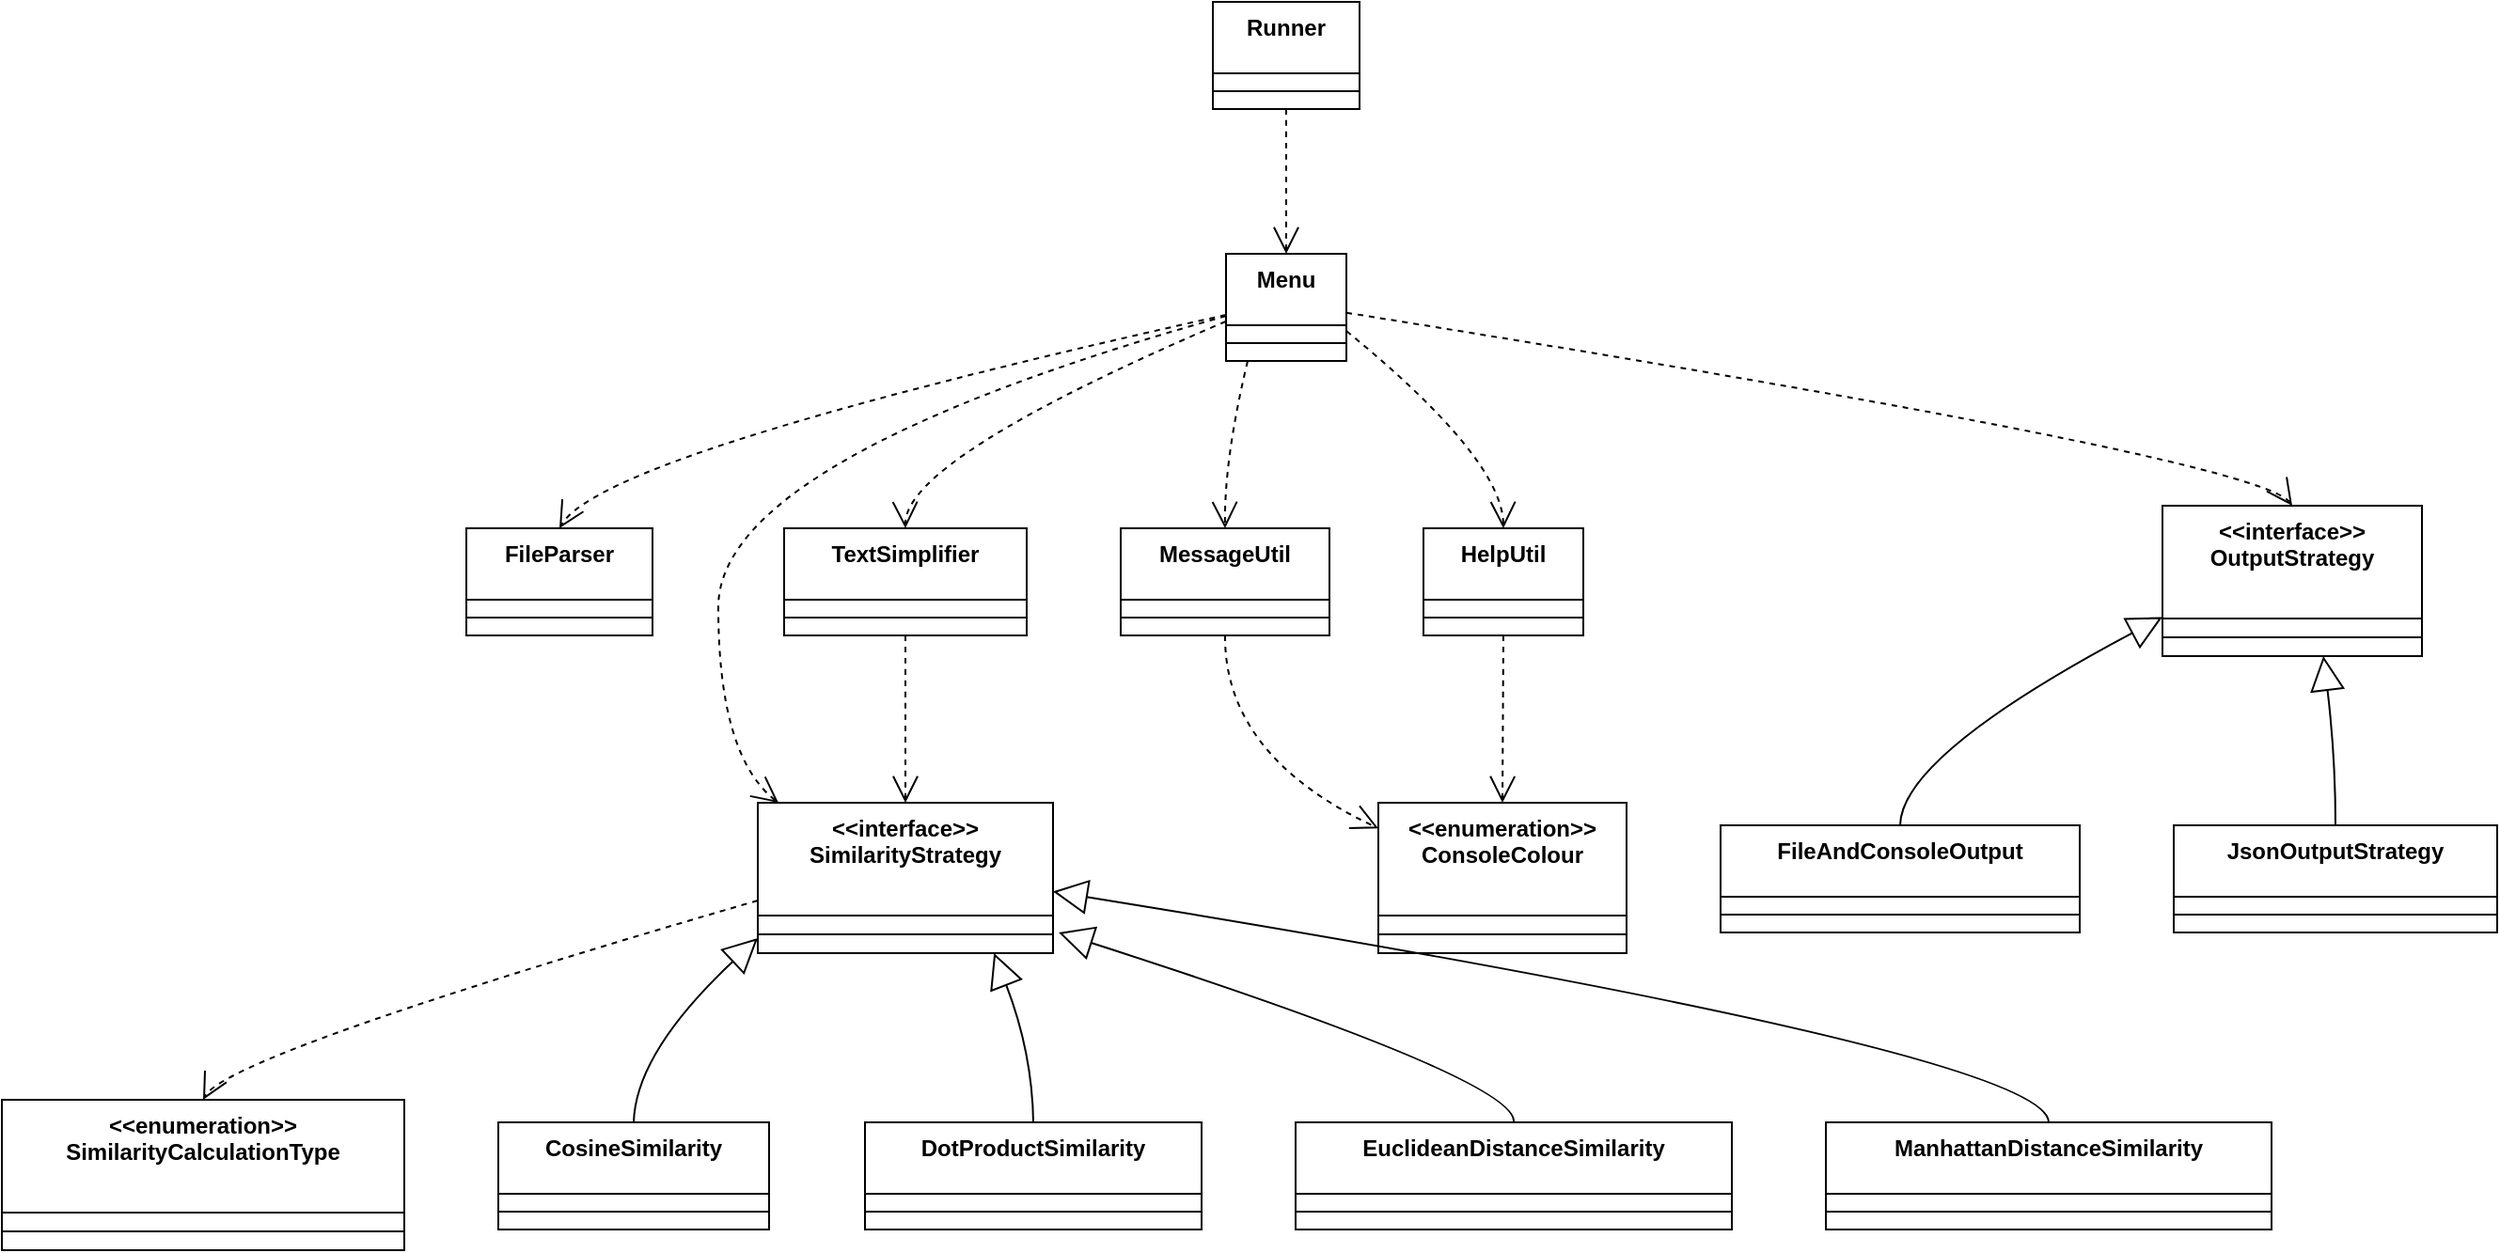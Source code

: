<mxfile version="26.0.4">
  <diagram name="Page-1" id="thyyxiPyC0K55dy1varB">
    <mxGraphModel dx="1975" dy="1140" grid="1" gridSize="10" guides="1" tooltips="1" connect="1" arrows="1" fold="1" page="1" pageScale="1" pageWidth="827" pageHeight="1169" math="0" shadow="0">
      <root>
        <mxCell id="0" />
        <mxCell id="1" parent="0" />
        <mxCell id="C-kt5MMKL2KP2r_FfIWk-170" value="Runner" style="swimlane;fontStyle=1;align=center;verticalAlign=top;childLayout=stackLayout;horizontal=1;startSize=38;horizontalStack=0;resizeParent=1;resizeParentMax=0;resizeLast=0;collapsible=0;marginBottom=0;" vertex="1" parent="1">
          <mxGeometry x="664" y="20" width="78" height="57" as="geometry" />
        </mxCell>
        <mxCell id="C-kt5MMKL2KP2r_FfIWk-171" style="line;strokeWidth=1;fillColor=none;align=left;verticalAlign=middle;spacingTop=-1;spacingLeft=3;spacingRight=3;rotatable=0;labelPosition=right;points=[];portConstraint=eastwest;strokeColor=inherit;" vertex="1" parent="C-kt5MMKL2KP2r_FfIWk-170">
          <mxGeometry y="38" width="78" height="19" as="geometry" />
        </mxCell>
        <mxCell id="C-kt5MMKL2KP2r_FfIWk-172" value="Menu" style="swimlane;fontStyle=1;align=center;verticalAlign=top;childLayout=stackLayout;horizontal=1;startSize=38;horizontalStack=0;resizeParent=1;resizeParentMax=0;resizeLast=0;collapsible=0;marginBottom=0;" vertex="1" parent="1">
          <mxGeometry x="671" y="154" width="64" height="57" as="geometry" />
        </mxCell>
        <mxCell id="C-kt5MMKL2KP2r_FfIWk-173" style="line;strokeWidth=1;fillColor=none;align=left;verticalAlign=middle;spacingTop=-1;spacingLeft=3;spacingRight=3;rotatable=0;labelPosition=right;points=[];portConstraint=eastwest;strokeColor=inherit;" vertex="1" parent="C-kt5MMKL2KP2r_FfIWk-172">
          <mxGeometry y="38" width="64" height="19" as="geometry" />
        </mxCell>
        <mxCell id="C-kt5MMKL2KP2r_FfIWk-174" value="FileParser" style="swimlane;fontStyle=1;align=center;verticalAlign=top;childLayout=stackLayout;horizontal=1;startSize=38;horizontalStack=0;resizeParent=1;resizeParentMax=0;resizeLast=0;collapsible=0;marginBottom=0;" vertex="1" parent="1">
          <mxGeometry x="267" y="300" width="99" height="57" as="geometry" />
        </mxCell>
        <mxCell id="C-kt5MMKL2KP2r_FfIWk-175" style="line;strokeWidth=1;fillColor=none;align=left;verticalAlign=middle;spacingTop=-1;spacingLeft=3;spacingRight=3;rotatable=0;labelPosition=right;points=[];portConstraint=eastwest;strokeColor=inherit;" vertex="1" parent="C-kt5MMKL2KP2r_FfIWk-174">
          <mxGeometry y="38" width="99" height="19" as="geometry" />
        </mxCell>
        <mxCell id="C-kt5MMKL2KP2r_FfIWk-176" value="TextSimplifier" style="swimlane;fontStyle=1;align=center;verticalAlign=top;childLayout=stackLayout;horizontal=1;startSize=38;horizontalStack=0;resizeParent=1;resizeParentMax=0;resizeLast=0;collapsible=0;marginBottom=0;" vertex="1" parent="1">
          <mxGeometry x="436" y="300" width="129" height="57" as="geometry" />
        </mxCell>
        <mxCell id="C-kt5MMKL2KP2r_FfIWk-177" style="line;strokeWidth=1;fillColor=none;align=left;verticalAlign=middle;spacingTop=-1;spacingLeft=3;spacingRight=3;rotatable=0;labelPosition=right;points=[];portConstraint=eastwest;strokeColor=inherit;" vertex="1" parent="C-kt5MMKL2KP2r_FfIWk-176">
          <mxGeometry y="38" width="129" height="19" as="geometry" />
        </mxCell>
        <mxCell id="C-kt5MMKL2KP2r_FfIWk-178" value="MessageUtil" style="swimlane;fontStyle=1;align=center;verticalAlign=top;childLayout=stackLayout;horizontal=1;startSize=38;horizontalStack=0;resizeParent=1;resizeParentMax=0;resizeLast=0;collapsible=0;marginBottom=0;" vertex="1" parent="1">
          <mxGeometry x="615" y="300" width="111" height="57" as="geometry" />
        </mxCell>
        <mxCell id="C-kt5MMKL2KP2r_FfIWk-179" style="line;strokeWidth=1;fillColor=none;align=left;verticalAlign=middle;spacingTop=-1;spacingLeft=3;spacingRight=3;rotatable=0;labelPosition=right;points=[];portConstraint=eastwest;strokeColor=inherit;" vertex="1" parent="C-kt5MMKL2KP2r_FfIWk-178">
          <mxGeometry y="38" width="111" height="19" as="geometry" />
        </mxCell>
        <mxCell id="C-kt5MMKL2KP2r_FfIWk-180" value="HelpUtil" style="swimlane;fontStyle=1;align=center;verticalAlign=top;childLayout=stackLayout;horizontal=1;startSize=38;horizontalStack=0;resizeParent=1;resizeParentMax=0;resizeLast=0;collapsible=0;marginBottom=0;" vertex="1" parent="1">
          <mxGeometry x="776" y="300" width="85" height="57" as="geometry" />
        </mxCell>
        <mxCell id="C-kt5MMKL2KP2r_FfIWk-181" style="line;strokeWidth=1;fillColor=none;align=left;verticalAlign=middle;spacingTop=-1;spacingLeft=3;spacingRight=3;rotatable=0;labelPosition=right;points=[];portConstraint=eastwest;strokeColor=inherit;" vertex="1" parent="C-kt5MMKL2KP2r_FfIWk-180">
          <mxGeometry y="38" width="85" height="19" as="geometry" />
        </mxCell>
        <mxCell id="C-kt5MMKL2KP2r_FfIWk-182" value="&lt;&lt;interface&gt;&gt;&#xa;SimilarityStrategy" style="swimlane;fontStyle=1;align=center;verticalAlign=top;childLayout=stackLayout;horizontal=1;startSize=60;horizontalStack=0;resizeParent=1;resizeParentMax=0;resizeLast=0;collapsible=0;marginBottom=0;" vertex="1" parent="1">
          <mxGeometry x="422" y="446" width="157" height="80" as="geometry" />
        </mxCell>
        <mxCell id="C-kt5MMKL2KP2r_FfIWk-183" style="line;strokeWidth=1;fillColor=none;align=left;verticalAlign=middle;spacingTop=-1;spacingLeft=3;spacingRight=3;rotatable=0;labelPosition=right;points=[];portConstraint=eastwest;strokeColor=inherit;" vertex="1" parent="C-kt5MMKL2KP2r_FfIWk-182">
          <mxGeometry y="60" width="157" height="20" as="geometry" />
        </mxCell>
        <mxCell id="C-kt5MMKL2KP2r_FfIWk-184" value="&lt;&lt;interface&gt;&gt;&#xa;OutputStrategy" style="swimlane;fontStyle=1;align=center;verticalAlign=top;childLayout=stackLayout;horizontal=1;startSize=60;horizontalStack=0;resizeParent=1;resizeParentMax=0;resizeLast=0;collapsible=0;marginBottom=0;" vertex="1" parent="1">
          <mxGeometry x="1169" y="288" width="138" height="80" as="geometry" />
        </mxCell>
        <mxCell id="C-kt5MMKL2KP2r_FfIWk-185" style="line;strokeWidth=1;fillColor=none;align=left;verticalAlign=middle;spacingTop=-1;spacingLeft=3;spacingRight=3;rotatable=0;labelPosition=right;points=[];portConstraint=eastwest;strokeColor=inherit;" vertex="1" parent="C-kt5MMKL2KP2r_FfIWk-184">
          <mxGeometry y="60" width="138" height="20" as="geometry" />
        </mxCell>
        <mxCell id="C-kt5MMKL2KP2r_FfIWk-186" value="&lt;&lt;enumeration&gt;&gt;&#xa;ConsoleColour" style="swimlane;fontStyle=1;align=center;verticalAlign=top;childLayout=stackLayout;horizontal=1;startSize=60;horizontalStack=0;resizeParent=1;resizeParentMax=0;resizeLast=0;collapsible=0;marginBottom=0;" vertex="1" parent="1">
          <mxGeometry x="752" y="446" width="132" height="80" as="geometry" />
        </mxCell>
        <mxCell id="C-kt5MMKL2KP2r_FfIWk-187" style="line;strokeWidth=1;fillColor=none;align=left;verticalAlign=middle;spacingTop=-1;spacingLeft=3;spacingRight=3;rotatable=0;labelPosition=right;points=[];portConstraint=eastwest;strokeColor=inherit;" vertex="1" parent="C-kt5MMKL2KP2r_FfIWk-186">
          <mxGeometry y="60" width="132" height="20" as="geometry" />
        </mxCell>
        <mxCell id="C-kt5MMKL2KP2r_FfIWk-188" value="&lt;&lt;enumeration&gt;&gt;&#xa;SimilarityCalculationType" style="swimlane;fontStyle=1;align=center;verticalAlign=top;childLayout=stackLayout;horizontal=1;startSize=60;horizontalStack=0;resizeParent=1;resizeParentMax=0;resizeLast=0;collapsible=0;marginBottom=0;" vertex="1" parent="1">
          <mxGeometry x="20" y="604" width="214" height="80" as="geometry" />
        </mxCell>
        <mxCell id="C-kt5MMKL2KP2r_FfIWk-189" style="line;strokeWidth=1;fillColor=none;align=left;verticalAlign=middle;spacingTop=-1;spacingLeft=3;spacingRight=3;rotatable=0;labelPosition=right;points=[];portConstraint=eastwest;strokeColor=inherit;" vertex="1" parent="C-kt5MMKL2KP2r_FfIWk-188">
          <mxGeometry y="60" width="214" height="20" as="geometry" />
        </mxCell>
        <mxCell id="C-kt5MMKL2KP2r_FfIWk-190" value="CosineSimilarity" style="swimlane;fontStyle=1;align=center;verticalAlign=top;childLayout=stackLayout;horizontal=1;startSize=38;horizontalStack=0;resizeParent=1;resizeParentMax=0;resizeLast=0;collapsible=0;marginBottom=0;" vertex="1" parent="1">
          <mxGeometry x="284" y="616" width="144" height="57" as="geometry" />
        </mxCell>
        <mxCell id="C-kt5MMKL2KP2r_FfIWk-191" style="line;strokeWidth=1;fillColor=none;align=left;verticalAlign=middle;spacingTop=-1;spacingLeft=3;spacingRight=3;rotatable=0;labelPosition=right;points=[];portConstraint=eastwest;strokeColor=inherit;" vertex="1" parent="C-kt5MMKL2KP2r_FfIWk-190">
          <mxGeometry y="38" width="144" height="19" as="geometry" />
        </mxCell>
        <mxCell id="C-kt5MMKL2KP2r_FfIWk-192" value="DotProductSimilarity" style="swimlane;fontStyle=1;align=center;verticalAlign=top;childLayout=stackLayout;horizontal=1;startSize=38;horizontalStack=0;resizeParent=1;resizeParentMax=0;resizeLast=0;collapsible=0;marginBottom=0;" vertex="1" parent="1">
          <mxGeometry x="479" y="616" width="179" height="57" as="geometry" />
        </mxCell>
        <mxCell id="C-kt5MMKL2KP2r_FfIWk-193" style="line;strokeWidth=1;fillColor=none;align=left;verticalAlign=middle;spacingTop=-1;spacingLeft=3;spacingRight=3;rotatable=0;labelPosition=right;points=[];portConstraint=eastwest;strokeColor=inherit;" vertex="1" parent="C-kt5MMKL2KP2r_FfIWk-192">
          <mxGeometry y="38" width="179" height="19" as="geometry" />
        </mxCell>
        <mxCell id="C-kt5MMKL2KP2r_FfIWk-194" value="EuclideanDistanceSimilarity" style="swimlane;fontStyle=1;align=center;verticalAlign=top;childLayout=stackLayout;horizontal=1;startSize=38;horizontalStack=0;resizeParent=1;resizeParentMax=0;resizeLast=0;collapsible=0;marginBottom=0;" vertex="1" parent="1">
          <mxGeometry x="708" y="616" width="232" height="57" as="geometry" />
        </mxCell>
        <mxCell id="C-kt5MMKL2KP2r_FfIWk-195" style="line;strokeWidth=1;fillColor=none;align=left;verticalAlign=middle;spacingTop=-1;spacingLeft=3;spacingRight=3;rotatable=0;labelPosition=right;points=[];portConstraint=eastwest;strokeColor=inherit;" vertex="1" parent="C-kt5MMKL2KP2r_FfIWk-194">
          <mxGeometry y="38" width="232" height="19" as="geometry" />
        </mxCell>
        <mxCell id="C-kt5MMKL2KP2r_FfIWk-196" value="ManhattanDistanceSimilarity" style="swimlane;fontStyle=1;align=center;verticalAlign=top;childLayout=stackLayout;horizontal=1;startSize=38;horizontalStack=0;resizeParent=1;resizeParentMax=0;resizeLast=0;collapsible=0;marginBottom=0;" vertex="1" parent="1">
          <mxGeometry x="990" y="616" width="237" height="57" as="geometry" />
        </mxCell>
        <mxCell id="C-kt5MMKL2KP2r_FfIWk-197" style="line;strokeWidth=1;fillColor=none;align=left;verticalAlign=middle;spacingTop=-1;spacingLeft=3;spacingRight=3;rotatable=0;labelPosition=right;points=[];portConstraint=eastwest;strokeColor=inherit;" vertex="1" parent="C-kt5MMKL2KP2r_FfIWk-196">
          <mxGeometry y="38" width="237" height="19" as="geometry" />
        </mxCell>
        <mxCell id="C-kt5MMKL2KP2r_FfIWk-198" value="FileAndConsoleOutput" style="swimlane;fontStyle=1;align=center;verticalAlign=top;childLayout=stackLayout;horizontal=1;startSize=38;horizontalStack=0;resizeParent=1;resizeParentMax=0;resizeLast=0;collapsible=0;marginBottom=0;" vertex="1" parent="1">
          <mxGeometry x="934" y="458" width="191" height="57" as="geometry" />
        </mxCell>
        <mxCell id="C-kt5MMKL2KP2r_FfIWk-199" style="line;strokeWidth=1;fillColor=none;align=left;verticalAlign=middle;spacingTop=-1;spacingLeft=3;spacingRight=3;rotatable=0;labelPosition=right;points=[];portConstraint=eastwest;strokeColor=inherit;" vertex="1" parent="C-kt5MMKL2KP2r_FfIWk-198">
          <mxGeometry y="38" width="191" height="19" as="geometry" />
        </mxCell>
        <mxCell id="C-kt5MMKL2KP2r_FfIWk-200" value="JsonOutputStrategy" style="swimlane;fontStyle=1;align=center;verticalAlign=top;childLayout=stackLayout;horizontal=1;startSize=38;horizontalStack=0;resizeParent=1;resizeParentMax=0;resizeLast=0;collapsible=0;marginBottom=0;" vertex="1" parent="1">
          <mxGeometry x="1175" y="458" width="172" height="57" as="geometry" />
        </mxCell>
        <mxCell id="C-kt5MMKL2KP2r_FfIWk-201" style="line;strokeWidth=1;fillColor=none;align=left;verticalAlign=middle;spacingTop=-1;spacingLeft=3;spacingRight=3;rotatable=0;labelPosition=right;points=[];portConstraint=eastwest;strokeColor=inherit;" vertex="1" parent="C-kt5MMKL2KP2r_FfIWk-200">
          <mxGeometry y="38" width="172" height="19" as="geometry" />
        </mxCell>
        <mxCell id="C-kt5MMKL2KP2r_FfIWk-202" value="" style="curved=1;dashed=1;startArrow=none;endArrow=open;endSize=12;exitX=0.5;exitY=1;entryX=0.5;entryY=0;rounded=0;" edge="1" parent="1" source="C-kt5MMKL2KP2r_FfIWk-170" target="C-kt5MMKL2KP2r_FfIWk-172">
          <mxGeometry relative="1" as="geometry">
            <Array as="points" />
          </mxGeometry>
        </mxCell>
        <mxCell id="C-kt5MMKL2KP2r_FfIWk-203" value="" style="curved=1;dashed=1;startArrow=none;endArrow=open;endSize=12;exitX=0;exitY=0.57;entryX=0.5;entryY=0;rounded=0;" edge="1" parent="1" source="C-kt5MMKL2KP2r_FfIWk-172" target="C-kt5MMKL2KP2r_FfIWk-174">
          <mxGeometry relative="1" as="geometry">
            <Array as="points">
              <mxPoint x="340" y="260" />
            </Array>
          </mxGeometry>
        </mxCell>
        <mxCell id="C-kt5MMKL2KP2r_FfIWk-204" value="" style="curved=1;dashed=1;startArrow=none;endArrow=open;endSize=12;exitX=0;exitY=0.63;entryX=0.5;entryY=0;rounded=0;" edge="1" parent="1" source="C-kt5MMKL2KP2r_FfIWk-172" target="C-kt5MMKL2KP2r_FfIWk-176">
          <mxGeometry relative="1" as="geometry">
            <Array as="points">
              <mxPoint x="500" y="263" />
            </Array>
          </mxGeometry>
        </mxCell>
        <mxCell id="C-kt5MMKL2KP2r_FfIWk-205" value="" style="curved=1;dashed=1;startArrow=none;endArrow=open;endSize=12;exitX=0.18;exitY=1;entryX=0.5;entryY=0;rounded=0;" edge="1" parent="1" source="C-kt5MMKL2KP2r_FfIWk-172" target="C-kt5MMKL2KP2r_FfIWk-178">
          <mxGeometry relative="1" as="geometry">
            <Array as="points">
              <mxPoint x="670" y="263" />
            </Array>
          </mxGeometry>
        </mxCell>
        <mxCell id="C-kt5MMKL2KP2r_FfIWk-206" value="" style="curved=1;dashed=1;startArrow=none;endArrow=open;endSize=12;exitX=1;exitY=0.72;entryX=0.5;entryY=0;rounded=0;" edge="1" parent="1" source="C-kt5MMKL2KP2r_FfIWk-172" target="C-kt5MMKL2KP2r_FfIWk-180">
          <mxGeometry relative="1" as="geometry">
            <Array as="points">
              <mxPoint x="818" y="263" />
            </Array>
          </mxGeometry>
        </mxCell>
        <mxCell id="C-kt5MMKL2KP2r_FfIWk-207" value="" style="curved=1;dashed=1;startArrow=none;endArrow=open;endSize=12;exitX=0;exitY=0.58;entryX=0.07;entryY=0;rounded=0;" edge="1" parent="1" source="C-kt5MMKL2KP2r_FfIWk-172" target="C-kt5MMKL2KP2r_FfIWk-182">
          <mxGeometry relative="1" as="geometry">
            <Array as="points">
              <mxPoint x="401" y="263" />
              <mxPoint x="401" y="421" />
            </Array>
          </mxGeometry>
        </mxCell>
        <mxCell id="C-kt5MMKL2KP2r_FfIWk-208" value="" style="curved=1;dashed=1;startArrow=none;endArrow=open;endSize=12;exitX=1;exitY=0.55;entryX=0.5;entryY=0;rounded=0;" edge="1" parent="1" source="C-kt5MMKL2KP2r_FfIWk-172" target="C-kt5MMKL2KP2r_FfIWk-184">
          <mxGeometry relative="1" as="geometry">
            <Array as="points">
              <mxPoint x="1220" y="263" />
            </Array>
          </mxGeometry>
        </mxCell>
        <mxCell id="C-kt5MMKL2KP2r_FfIWk-209" value="" style="curved=1;dashed=1;startArrow=none;endArrow=open;endSize=12;exitX=0.5;exitY=1;entryX=0.5;entryY=0;rounded=0;" edge="1" parent="1" source="C-kt5MMKL2KP2r_FfIWk-176" target="C-kt5MMKL2KP2r_FfIWk-182">
          <mxGeometry relative="1" as="geometry">
            <Array as="points" />
          </mxGeometry>
        </mxCell>
        <mxCell id="C-kt5MMKL2KP2r_FfIWk-210" value="" style="curved=1;dashed=1;startArrow=none;endArrow=open;endSize=12;exitX=0.5;exitY=1;entryX=0;entryY=0.17;rounded=0;" edge="1" parent="1" source="C-kt5MMKL2KP2r_FfIWk-178" target="C-kt5MMKL2KP2r_FfIWk-186">
          <mxGeometry relative="1" as="geometry">
            <Array as="points">
              <mxPoint x="670" y="421" />
            </Array>
          </mxGeometry>
        </mxCell>
        <mxCell id="C-kt5MMKL2KP2r_FfIWk-211" value="" style="curved=1;dashed=1;startArrow=none;endArrow=open;endSize=12;exitX=0;exitY=0.65;entryX=0.5;entryY=0;rounded=0;" edge="1" parent="1" source="C-kt5MMKL2KP2r_FfIWk-182" target="C-kt5MMKL2KP2r_FfIWk-188">
          <mxGeometry relative="1" as="geometry">
            <Array as="points">
              <mxPoint x="140" y="580" />
            </Array>
          </mxGeometry>
        </mxCell>
        <mxCell id="C-kt5MMKL2KP2r_FfIWk-212" value="" style="curved=1;dashed=1;startArrow=none;endArrow=open;endSize=12;exitX=0.5;exitY=1;entryX=0.5;entryY=0;rounded=0;" edge="1" parent="1" source="C-kt5MMKL2KP2r_FfIWk-180" target="C-kt5MMKL2KP2r_FfIWk-186">
          <mxGeometry relative="1" as="geometry">
            <Array as="points" />
          </mxGeometry>
        </mxCell>
        <mxCell id="C-kt5MMKL2KP2r_FfIWk-213" value="" style="curved=1;startArrow=block;startSize=16;startFill=0;endArrow=none;exitX=0;exitY=0.9;entryX=0.5;entryY=0;rounded=0;" edge="1" parent="1" source="C-kt5MMKL2KP2r_FfIWk-182" target="C-kt5MMKL2KP2r_FfIWk-190">
          <mxGeometry relative="1" as="geometry">
            <Array as="points">
              <mxPoint x="357" y="579" />
            </Array>
          </mxGeometry>
        </mxCell>
        <mxCell id="C-kt5MMKL2KP2r_FfIWk-214" value="" style="curved=1;startArrow=block;startSize=16;startFill=0;endArrow=none;exitX=0.8;exitY=1;entryX=0.5;entryY=0;rounded=0;" edge="1" parent="1" source="C-kt5MMKL2KP2r_FfIWk-182" target="C-kt5MMKL2KP2r_FfIWk-192">
          <mxGeometry relative="1" as="geometry">
            <Array as="points">
              <mxPoint x="568" y="579" />
            </Array>
          </mxGeometry>
        </mxCell>
        <mxCell id="C-kt5MMKL2KP2r_FfIWk-215" value="" style="curved=1;startArrow=block;startSize=16;startFill=0;endArrow=none;exitX=1;exitY=0.68;entryX=0.5;entryY=0;rounded=0;entryDx=0;entryDy=0;" edge="1" parent="1" target="C-kt5MMKL2KP2r_FfIWk-194">
          <mxGeometry relative="1" as="geometry">
            <Array as="points">
              <mxPoint x="827" y="593.6" />
            </Array>
            <mxPoint x="582.0" y="515.0" as="sourcePoint" />
            <mxPoint x="827" y="630.6" as="targetPoint" />
          </mxGeometry>
        </mxCell>
        <mxCell id="C-kt5MMKL2KP2r_FfIWk-216" value="" style="curved=1;startArrow=block;startSize=16;startFill=0;endArrow=none;exitX=1;exitY=0.59;entryX=0.5;entryY=0;rounded=0;" edge="1" parent="1" source="C-kt5MMKL2KP2r_FfIWk-182" target="C-kt5MMKL2KP2r_FfIWk-196">
          <mxGeometry relative="1" as="geometry">
            <Array as="points">
              <mxPoint x="1108" y="579" />
            </Array>
          </mxGeometry>
        </mxCell>
        <mxCell id="C-kt5MMKL2KP2r_FfIWk-217" value="" style="curved=1;startArrow=block;startSize=16;startFill=0;endArrow=none;exitX=0;exitY=0.74;entryX=0.5;entryY=0;rounded=0;" edge="1" parent="1" source="C-kt5MMKL2KP2r_FfIWk-184" target="C-kt5MMKL2KP2r_FfIWk-198">
          <mxGeometry relative="1" as="geometry">
            <Array as="points">
              <mxPoint x="1030" y="421" />
            </Array>
          </mxGeometry>
        </mxCell>
        <mxCell id="C-kt5MMKL2KP2r_FfIWk-218" value="" style="curved=1;startArrow=block;startSize=16;startFill=0;endArrow=none;exitX=0.62;exitY=1;entryX=0.5;entryY=0;rounded=0;" edge="1" parent="1" source="C-kt5MMKL2KP2r_FfIWk-184" target="C-kt5MMKL2KP2r_FfIWk-200">
          <mxGeometry relative="1" as="geometry">
            <Array as="points">
              <mxPoint x="1261" y="421" />
            </Array>
          </mxGeometry>
        </mxCell>
      </root>
    </mxGraphModel>
  </diagram>
</mxfile>
